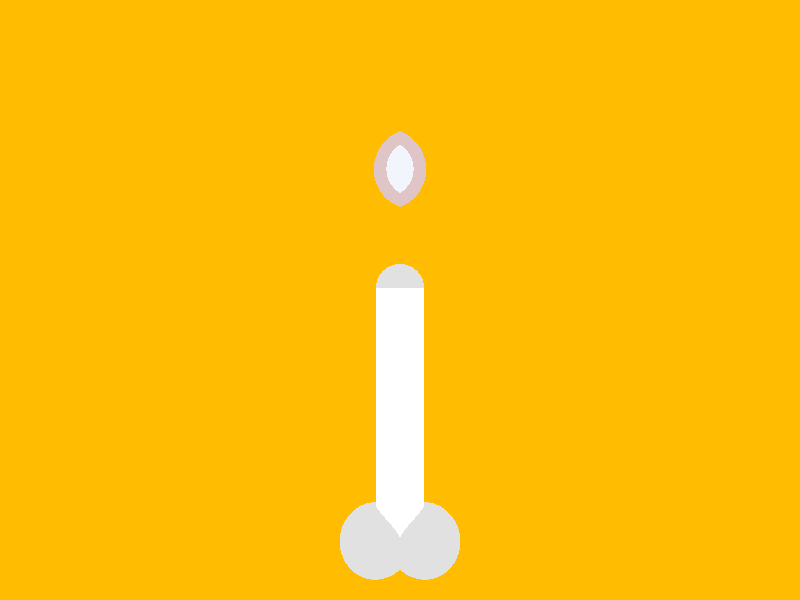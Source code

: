 //PRIMER EJEMPLO DE TRABAJO DE POV RAY
#include "colors.inc"
background { Blue }   

camera{

    location <0,10,-25>
    look_at <0, 10, 0> 
}

light_source { 
        <0,10,-25>
        color <1,0,1> 
}
//Huevo1
sphere { 
     <1,0,0>
    1.5
    pigment { Gray } 
  
}   
//Huevo2
sphere { 
     <-1,0,0>
    1.5
    pigment { Gray } 
  
} 
  /*
box{
    <5,10,-2> 
    <6,10-1>
    pigment { White } 
    rotate 5*<0,10.5,0>
}
   */
//Nardo
cylinder{
    <0,0,0> 
    <0,10.5,0>
    1
     pigment { White } 
    
}
//Capullo                   
sphere { 
     <0,10.5,0>
    1
    pigment { Gray }
    
}
//Chochete 

intersection {
  sphere { <0,15,-2>,1.5 
    pigment { Pink }
    translate -.5*x 
  } 
  sphere { <0,15,-2>,1.5 
    pigment { Pink }
    translate +.5*x 
  }
}  
intersection {
  sphere { <0,15,-3>,1 
    pigment { Silver }
    translate -.5*x 
  } 
  sphere { <0,15,-3>,1
    pigment { Silver }
    translate +.5*x 
  }
    translate -.2*y

} 
plane{
    -y
     1.5
     pigment { Orange }
}
plane{
     z
     2
     pigment { Orange }
}
plane{
     -x
     2.5
     pigment {Orange}
}              
